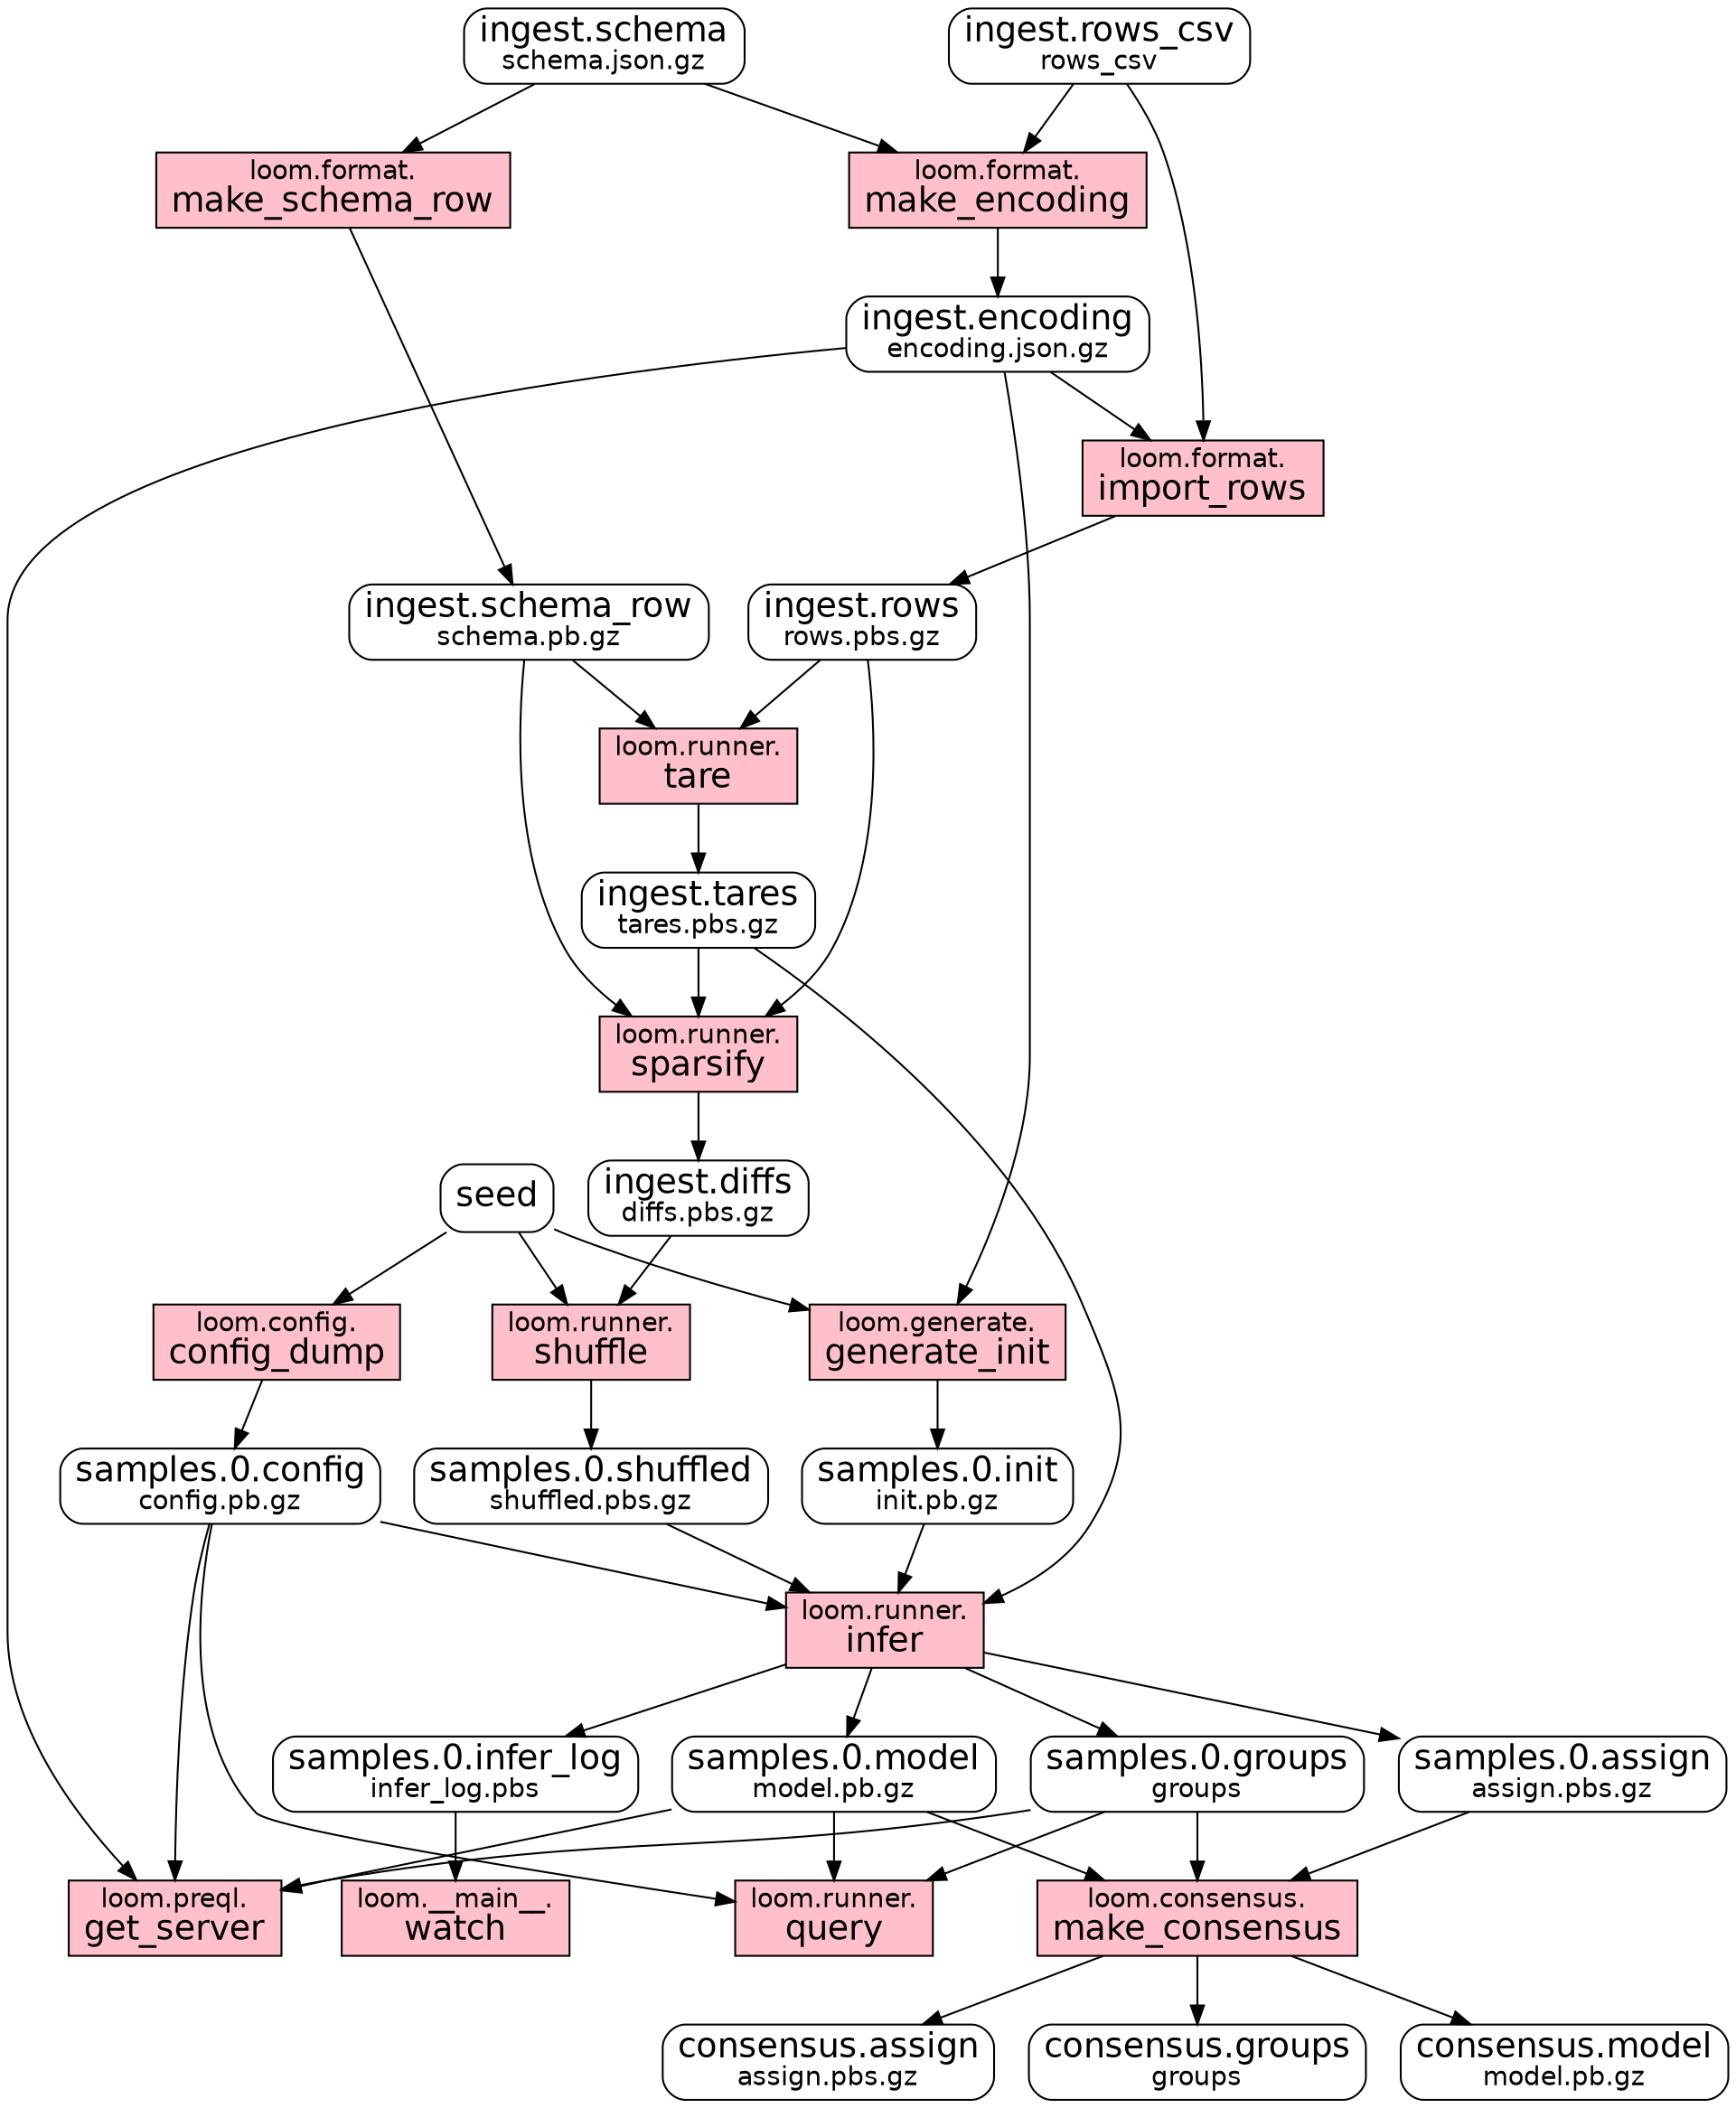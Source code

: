 // this file was generated by /home/fobermeyer/sf/loom/loom/documented.py
digraph G {
  overlap=false;
  graph [fontname = "helvetica"];
  node [fontname = "helvetica"];
  edge [fontname = "helvetica"];

  // data
  {
    node [shape=Mrecord];
    consensus_assign [label=<<FONT POINT-SIZE="18">consensus.assign</FONT><BR/>assign.pbs.gz>];
    consensus_groups [label=<<FONT POINT-SIZE="18">consensus.groups</FONT><BR/>groups>];
    consensus_model [label=<<FONT POINT-SIZE="18">consensus.model</FONT><BR/>model.pb.gz>];
    ingest_diffs [label=<<FONT POINT-SIZE="18">ingest.diffs</FONT><BR/>diffs.pbs.gz>];
    ingest_encoding [label=<<FONT POINT-SIZE="18">ingest.encoding</FONT><BR/>encoding.json.gz>];
    ingest_rows [label=<<FONT POINT-SIZE="18">ingest.rows</FONT><BR/>rows.pbs.gz>];
    ingest_rows_csv [label=<<FONT POINT-SIZE="18">ingest.rows_csv</FONT><BR/>rows_csv>];
    ingest_schema [label=<<FONT POINT-SIZE="18">ingest.schema</FONT><BR/>schema.json.gz>];
    ingest_schema_row [label=<<FONT POINT-SIZE="18">ingest.schema_row</FONT><BR/>schema.pb.gz>];
    ingest_tares [label=<<FONT POINT-SIZE="18">ingest.tares</FONT><BR/>tares.pbs.gz>];
    samples_0_assign [label=<<FONT POINT-SIZE="18">samples.0.assign</FONT><BR/>assign.pbs.gz>];
    samples_0_config [label=<<FONT POINT-SIZE="18">samples.0.config</FONT><BR/>config.pb.gz>];
    samples_0_groups [label=<<FONT POINT-SIZE="18">samples.0.groups</FONT><BR/>groups>];
    samples_0_infer_log [label=<<FONT POINT-SIZE="18">samples.0.infer_log</FONT><BR/>infer_log.pbs>];
    samples_0_init [label=<<FONT POINT-SIZE="18">samples.0.init</FONT><BR/>init.pb.gz>];
    samples_0_model [label=<<FONT POINT-SIZE="18">samples.0.model</FONT><BR/>model.pb.gz>];
    samples_0_shuffled [label=<<FONT POINT-SIZE="18">samples.0.shuffled</FONT><BR/>shuffled.pbs.gz>];
    seed [label=<<FONT POINT-SIZE="18">seed</FONT>>];
  }

  // transforms
  {
    node [shape=box, style=filled];

    config_dump [label=<loom.config.<BR/><FONT POINT-SIZE="18">config_dump</FONT>>, fillcolor=pink];
    tare [label=<loom.runner.<BR/><FONT POINT-SIZE="18">tare</FONT>>, fillcolor=pink];
    sparsify [label=<loom.runner.<BR/><FONT POINT-SIZE="18">sparsify</FONT>>, fillcolor=pink];
    shuffle [label=<loom.runner.<BR/><FONT POINT-SIZE="18">shuffle</FONT>>, fillcolor=pink];
    infer [label=<loom.runner.<BR/><FONT POINT-SIZE="18">infer</FONT>>, fillcolor=pink];
    query [label=<loom.runner.<BR/><FONT POINT-SIZE="18">query</FONT>>, fillcolor=pink];
    generate_init [label=<loom.generate.<BR/><FONT POINT-SIZE="18">generate_init</FONT>>, fillcolor=pink];
    make_schema_row [label=<loom.format.<BR/><FONT POINT-SIZE="18">make_schema_row</FONT>>, fillcolor=pink];
    make_encoding [label=<loom.format.<BR/><FONT POINT-SIZE="18">make_encoding</FONT>>, fillcolor=pink];
    import_rows [label=<loom.format.<BR/><FONT POINT-SIZE="18">import_rows</FONT>>, fillcolor=pink];
    make_consensus [label=<loom.consensus.<BR/><FONT POINT-SIZE="18">make_consensus</FONT>>, fillcolor=pink];
    watch [label=<loom.__main__.<BR/><FONT POINT-SIZE="18">watch</FONT>>, fillcolor=pink];
    get_server [label=<loom.preql.<BR/><FONT POINT-SIZE="18">get_server</FONT>>, fillcolor=pink];

    seed -> config_dump [weight=1.0];
    config_dump -> samples_0_config [weight=1.0];
    ingest_schema_row -> tare [weight=1.0];
    ingest_rows -> tare [weight=1.0];
    tare -> ingest_tares [weight=1.0];
    ingest_schema_row -> sparsify [weight=1.0];
    ingest_tares -> sparsify [weight=1.0];
    ingest_rows -> sparsify [weight=1.0];
    sparsify -> ingest_diffs [weight=1.0];
    ingest_diffs -> shuffle [weight=1.0];
    seed -> shuffle [weight=1.0];
    shuffle -> samples_0_shuffled [weight=1.0];
    samples_0_config -> infer [weight=1.0];
    samples_0_shuffled -> infer [weight=1.0];
    ingest_tares -> infer [weight=1.0];
    samples_0_init -> infer [weight=1.0];
    infer -> samples_0_model [weight=1.0];
    infer -> samples_0_groups [weight=1.0];
    infer -> samples_0_assign [weight=1.0];
    infer -> samples_0_infer_log [weight=1.0];
    samples_0_config -> query [weight=1.0];
    samples_0_model -> query [weight=1.0];
    samples_0_groups -> query [weight=1.0];
    ingest_encoding -> generate_init [weight=1.0];
    seed -> generate_init [weight=1.0];
    generate_init -> samples_0_init [weight=1.0];
    ingest_schema -> make_schema_row [weight=1.0];
    make_schema_row -> ingest_schema_row [weight=1.0];
    ingest_schema -> make_encoding [weight=1.0];
    ingest_rows_csv -> make_encoding [weight=1.0];
    make_encoding -> ingest_encoding [weight=1.0];
    ingest_encoding -> import_rows [weight=1.0];
    ingest_rows_csv -> import_rows [weight=1.0];
    import_rows -> ingest_rows [weight=1.0];
    samples_0_model -> make_consensus [weight=1.0];
    samples_0_groups -> make_consensus [weight=1.0];
    samples_0_assign -> make_consensus [weight=1.0];
    make_consensus -> consensus_model [weight=1.0];
    make_consensus -> consensus_groups [weight=1.0];
    make_consensus -> consensus_assign [weight=1.0];
    samples_0_infer_log -> watch [weight=1.0];
    ingest_encoding -> get_server [weight=1.0];
    samples_0_config -> get_server [weight=1.0];
    samples_0_model -> get_server [weight=1.0];
    samples_0_groups -> get_server [weight=1.0];
  }
}
